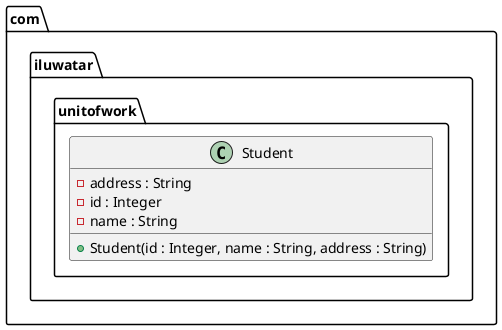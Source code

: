 @startuml
package com.iluwatar.unitofwork {
  class Student {
    - address : String
    - id : Integer
    - name : String
    + Student(id : Integer, name : String, address : String)
  }
}
@enduml